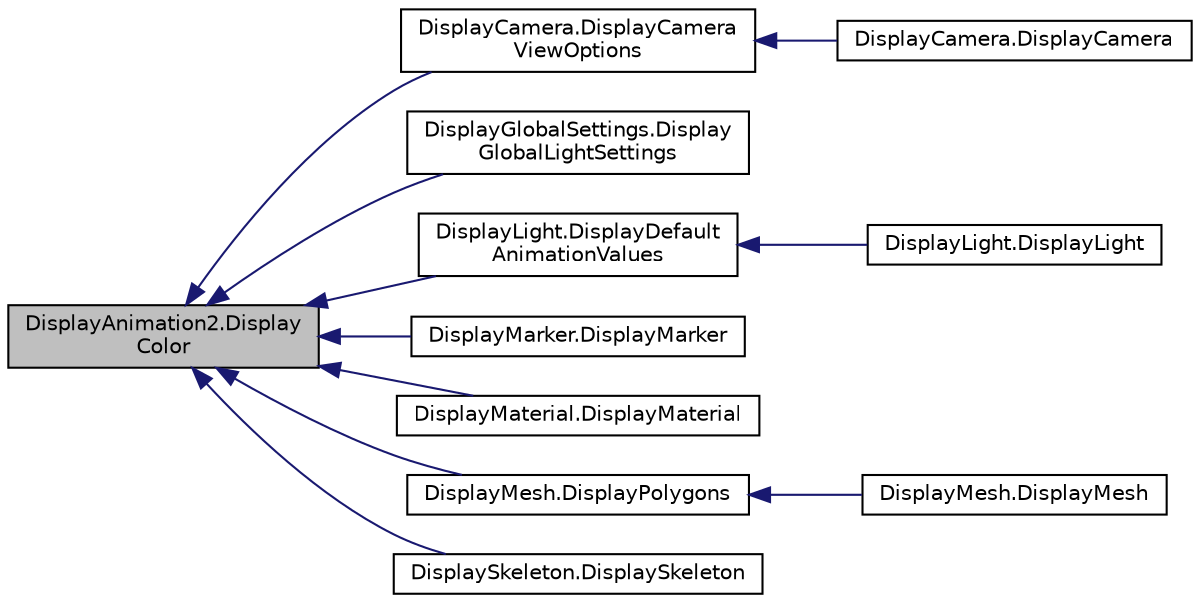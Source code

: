 digraph "DisplayAnimation2.DisplayColor"
{
  edge [fontname="Helvetica",fontsize="10",labelfontname="Helvetica",labelfontsize="10"];
  node [fontname="Helvetica",fontsize="10",shape=record];
  rankdir="LR";
  Node76 [label="DisplayAnimation2.Display\lColor",height=0.2,width=0.4,color="black", fillcolor="grey75", style="filled", fontcolor="black"];
  Node76 -> Node77 [dir="back",color="midnightblue",fontsize="10",style="solid"];
  Node77 [label="DisplayCamera.DisplayCamera\lViewOptions",height=0.2,width=0.4,color="black", fillcolor="white", style="filled",URL="$namespace_display_camera.html#aba2e1c221dcfce0d6e68860ee2b8716c"];
  Node77 -> Node78 [dir="back",color="midnightblue",fontsize="10",style="solid"];
  Node78 [label="DisplayCamera.DisplayCamera",height=0.2,width=0.4,color="black", fillcolor="white", style="filled",URL="$namespace_display_camera.html#a8bcf7a6408b4fc2b2da40aac12f48ac3"];
  Node76 -> Node79 [dir="back",color="midnightblue",fontsize="10",style="solid"];
  Node79 [label="DisplayGlobalSettings.Display\lGlobalLightSettings",height=0.2,width=0.4,color="black", fillcolor="white", style="filled",URL="$namespace_display_global_settings.html#aed5dc6eed71477fb263de87414837f89"];
  Node76 -> Node80 [dir="back",color="midnightblue",fontsize="10",style="solid"];
  Node80 [label="DisplayLight.DisplayDefault\lAnimationValues",height=0.2,width=0.4,color="black", fillcolor="white", style="filled",URL="$namespace_display_light.html#a5caafa75376aa888f794310597d466e8"];
  Node80 -> Node81 [dir="back",color="midnightblue",fontsize="10",style="solid"];
  Node81 [label="DisplayLight.DisplayLight",height=0.2,width=0.4,color="black", fillcolor="white", style="filled",URL="$namespace_display_light.html#a4405713dc7552fc664d1b2d71e2ace07"];
  Node76 -> Node82 [dir="back",color="midnightblue",fontsize="10",style="solid"];
  Node82 [label="DisplayMarker.DisplayMarker",height=0.2,width=0.4,color="black", fillcolor="white", style="filled",URL="$namespace_display_marker.html#a8cd094b00b3f3c1b05570a7236e42bac"];
  Node76 -> Node83 [dir="back",color="midnightblue",fontsize="10",style="solid"];
  Node83 [label="DisplayMaterial.DisplayMaterial",height=0.2,width=0.4,color="black", fillcolor="white", style="filled",URL="$namespace_display_material.html#afd52930c7a7f86c1fb22b7816ddc28f7"];
  Node76 -> Node84 [dir="back",color="midnightblue",fontsize="10",style="solid"];
  Node84 [label="DisplayMesh.DisplayPolygons",height=0.2,width=0.4,color="black", fillcolor="white", style="filled",URL="$namespace_display_mesh.html#a12110409bb6a31e9740575ed9606c56e"];
  Node84 -> Node85 [dir="back",color="midnightblue",fontsize="10",style="solid"];
  Node85 [label="DisplayMesh.DisplayMesh",height=0.2,width=0.4,color="black", fillcolor="white", style="filled",URL="$namespace_display_mesh.html#ad7aad925c6b08488410a66263097aa1f"];
  Node76 -> Node86 [dir="back",color="midnightblue",fontsize="10",style="solid"];
  Node86 [label="DisplaySkeleton.DisplaySkeleton",height=0.2,width=0.4,color="black", fillcolor="white", style="filled",URL="$namespace_display_skeleton.html#aa54779a422e84878e9265fea50c49f26"];
}
